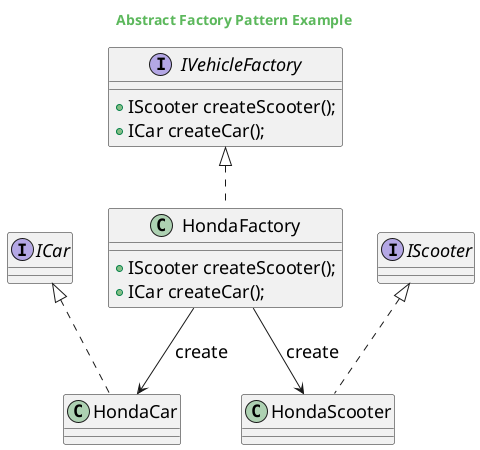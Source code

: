@startuml

skinparam backgroundcolor transparent
skinparam classFontSize 18
skinparam noteFontSize 18
skinparam arrowFontSize 18
skinparam classAttributeFontSize 18

skinparam titleFontColor #5cb85c

Title Abstract Factory Pattern Example

interface ICar
interface IScooter

interface IVehicleFactory {
    + IScooter createScooter();
    + ICar createCar();
}

class HondaCar implements ICar
class HondaScooter implements IScooter
class HondaFactory implements IVehicleFactory{
    + IScooter createScooter();
    + ICar createCar();
}

HondaFactory --> HondaCar:create
HondaFactory --> HondaScooter:create

@enduml